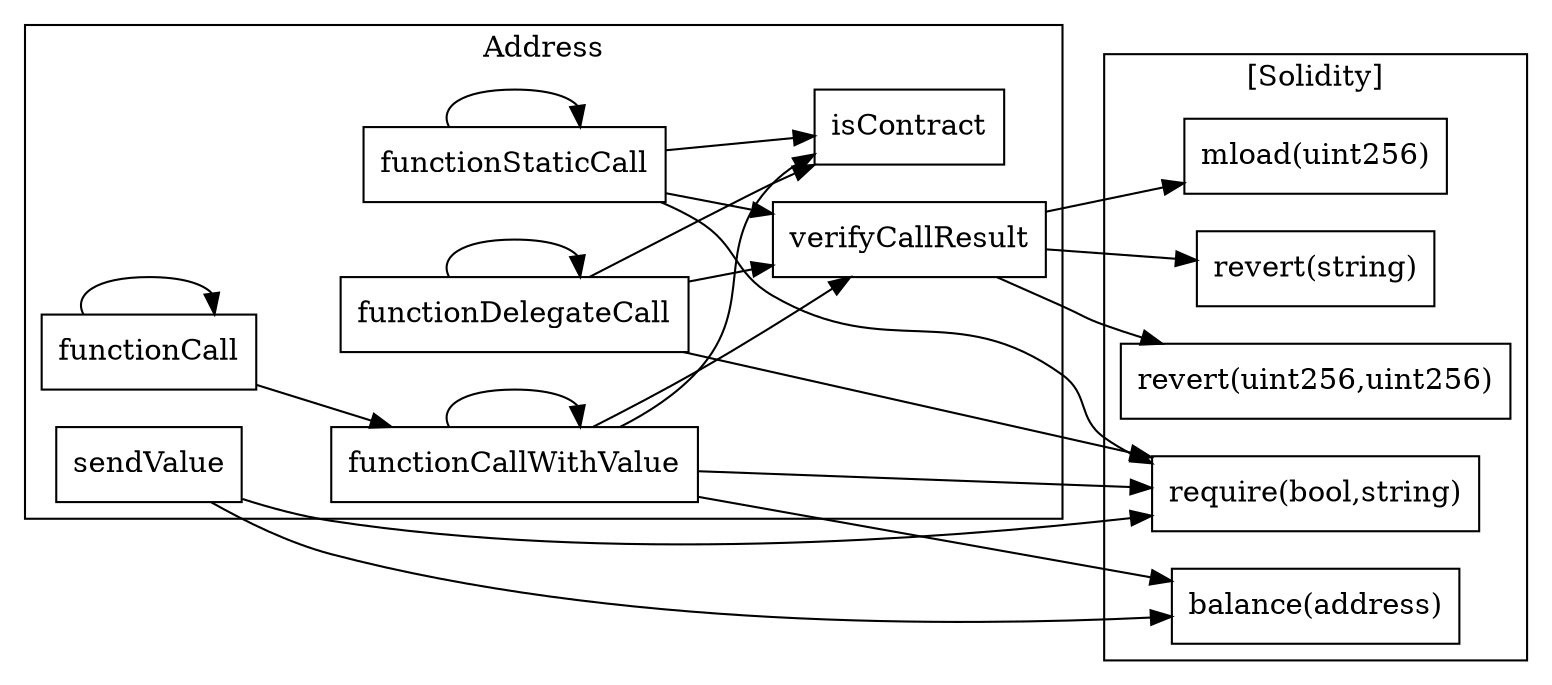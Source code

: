 strict digraph {
rankdir="LR"
node [shape=box]
subgraph cluster_598_Address {
label = "Address"
"598_verifyCallResult" [label="verifyCallResult"]
"598_functionStaticCall" [label="functionStaticCall"]
"598_functionCallWithValue" [label="functionCallWithValue"]
"598_functionCall" [label="functionCall"]
"598_functionDelegateCall" [label="functionDelegateCall"]
"598_isContract" [label="isContract"]
"598_sendValue" [label="sendValue"]
"598_functionDelegateCall" -> "598_isContract"
"598_functionStaticCall" -> "598_verifyCallResult"
"598_functionStaticCall" -> "598_functionStaticCall"
"598_functionCall" -> "598_functionCall"
"598_functionCallWithValue" -> "598_functionCallWithValue"
"598_functionCall" -> "598_functionCallWithValue"
"598_functionCallWithValue" -> "598_verifyCallResult"
"598_functionDelegateCall" -> "598_functionDelegateCall"
"598_functionStaticCall" -> "598_isContract"
"598_functionDelegateCall" -> "598_verifyCallResult"
"598_functionCallWithValue" -> "598_isContract"
}subgraph cluster_solidity {
label = "[Solidity]"
"balance(address)" 
"mload(uint256)" 
"require(bool,string)" 
"revert(string)" 
"revert(uint256,uint256)" 
"598_functionDelegateCall" -> "require(bool,string)"
"598_functionCallWithValue" -> "require(bool,string)"
"598_functionStaticCall" -> "require(bool,string)"
"598_verifyCallResult" -> "mload(uint256)"
"598_sendValue" -> "require(bool,string)"
"598_sendValue" -> "balance(address)"
"598_verifyCallResult" -> "revert(string)"
"598_functionCallWithValue" -> "balance(address)"
"598_verifyCallResult" -> "revert(uint256,uint256)"
}
}